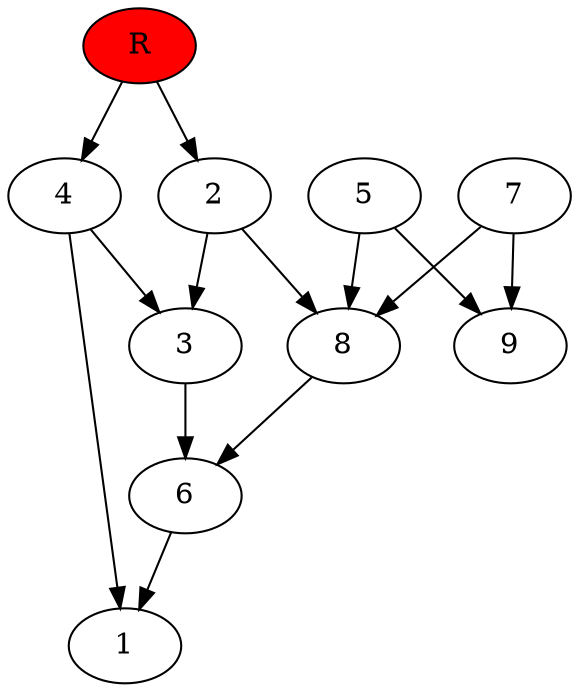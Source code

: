 digraph prb6471 {
	1
	2
	3
	4
	5
	6
	7
	8
	R [fillcolor="#ff0000" style=filled]
	2 -> 3
	2 -> 8
	3 -> 6
	4 -> 1
	4 -> 3
	5 -> 8
	5 -> 9
	6 -> 1
	7 -> 8
	7 -> 9
	8 -> 6
	R -> 2
	R -> 4
}
